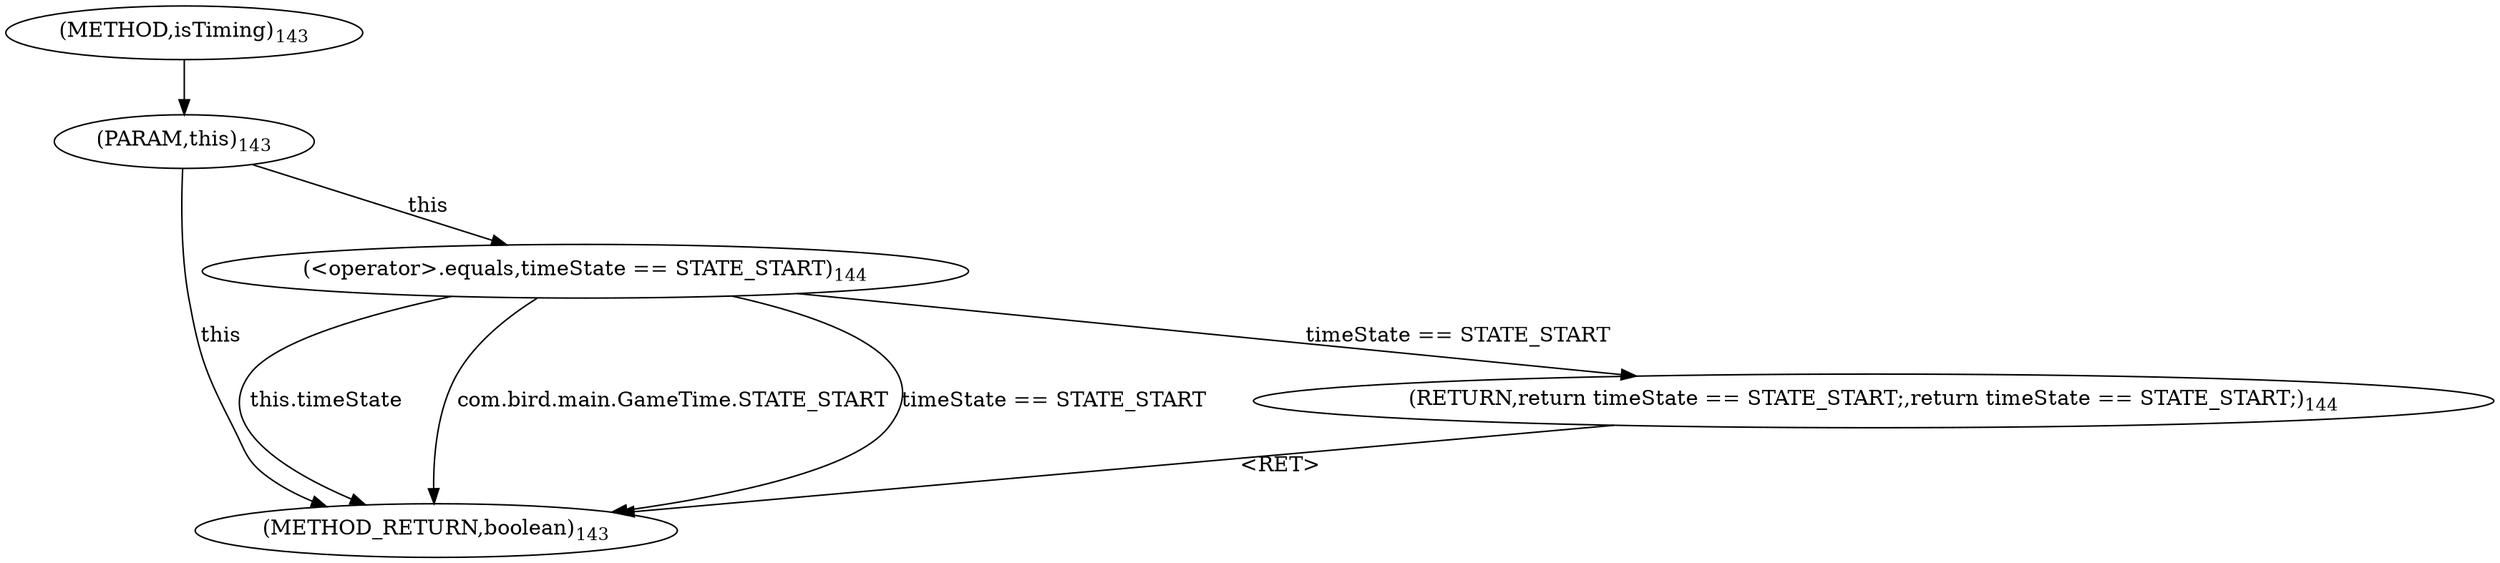 digraph "isTiming" {  
"439" [label = <(METHOD,isTiming)<SUB>143</SUB>> ]
"452" [label = <(METHOD_RETURN,boolean)<SUB>143</SUB>> ]
"440" [label = <(PARAM,this)<SUB>143</SUB>> ]
"442" [label = <(RETURN,return timeState == STATE_START;,return timeState == STATE_START;)<SUB>144</SUB>> ]
"443" [label = <(&lt;operator&gt;.equals,timeState == STATE_START)<SUB>144</SUB>> ]
"443" [label = <(&lt;operator&gt;.equals,timeState == STATE_START)<SUB>144</SUB>> ]
"443" [label = <(&lt;operator&gt;.equals,timeState == STATE_START)<SUB>144</SUB>> ]
  "442" -> "452"  [ label = "&lt;RET&gt;"] 
  "440" -> "452"  [ label = "this"] 
  "443" -> "452"  [ label = "this.timeState"] 
  "443" -> "452"  [ label = "com.bird.main.GameTime.STATE_START"] 
  "443" -> "452"  [ label = "timeState == STATE_START"] 
  "439" -> "440" 
  "443" -> "442"  [ label = "timeState == STATE_START"] 
  "440" -> "443"  [ label = "this"] 
}
